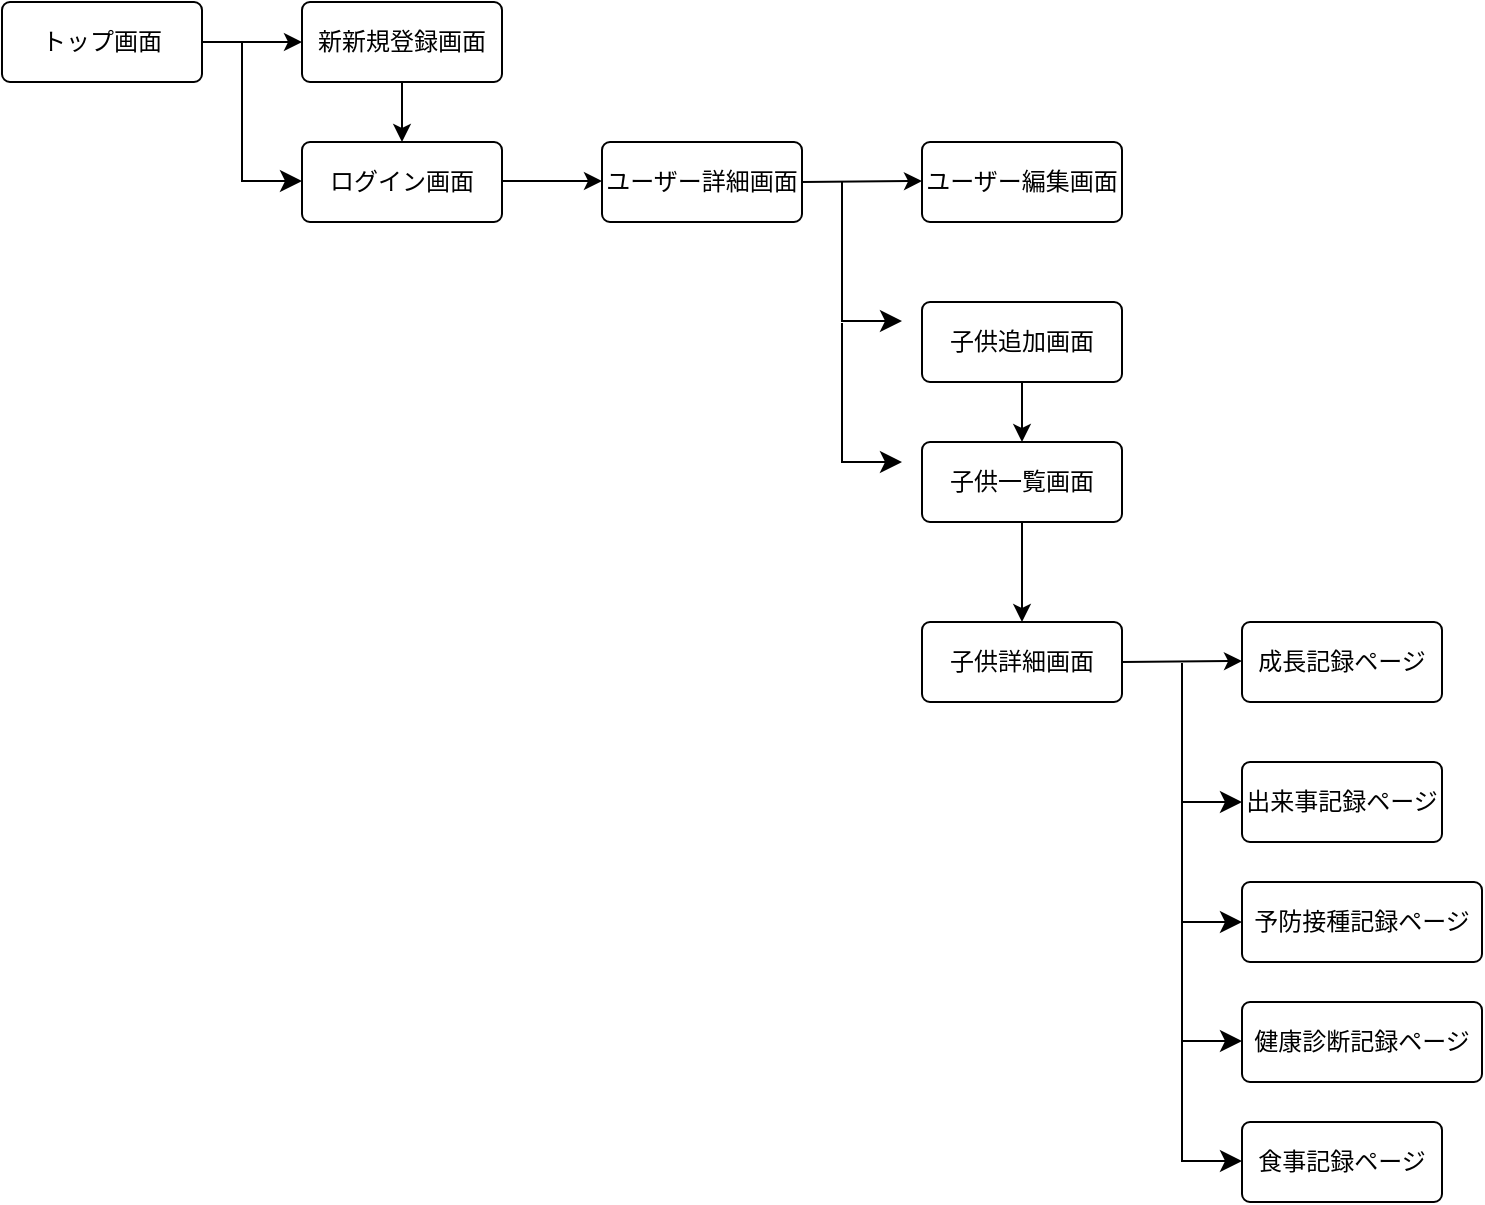 <mxfile>
    <diagram id="pny0s19RUIV0gyElExs9" name="ページ1">
        <mxGraphModel dx="763" dy="515" grid="1" gridSize="10" guides="1" tooltips="1" connect="1" arrows="1" fold="1" page="1" pageScale="1" pageWidth="827" pageHeight="1169" math="0" shadow="0">
            <root>
                <mxCell id="0"/>
                <mxCell id="1" parent="0"/>
                <mxCell id="2" value="トップ画面" style="rounded=1;arcSize=10;whiteSpace=wrap;html=1;align=center;" parent="1" vertex="1">
                    <mxGeometry x="20" y="50" width="100" height="40" as="geometry"/>
                </mxCell>
                <mxCell id="3" value="ログイン画面" style="rounded=1;arcSize=10;whiteSpace=wrap;html=1;align=center;" parent="1" vertex="1">
                    <mxGeometry x="170" y="120" width="100" height="40" as="geometry"/>
                </mxCell>
                <mxCell id="50" value="" style="edgeStyle=none;html=1;" parent="1" source="5" target="3" edge="1">
                    <mxGeometry relative="1" as="geometry"/>
                </mxCell>
                <mxCell id="5" value="新新規登録画面" style="rounded=1;arcSize=10;whiteSpace=wrap;html=1;align=center;" parent="1" vertex="1">
                    <mxGeometry x="170" y="50" width="100" height="40" as="geometry"/>
                </mxCell>
                <mxCell id="6" value="ユーザー詳細画面" style="rounded=1;arcSize=10;whiteSpace=wrap;html=1;align=center;" parent="1" vertex="1">
                    <mxGeometry x="320" y="120" width="100" height="40" as="geometry"/>
                </mxCell>
                <mxCell id="7" value="ユーザー編集画面" style="rounded=1;arcSize=10;whiteSpace=wrap;html=1;align=center;" parent="1" vertex="1">
                    <mxGeometry x="480" y="120" width="100" height="40" as="geometry"/>
                </mxCell>
                <mxCell id="8" value="成長記録ページ&lt;span style=&quot;color: rgba(0, 0, 0, 0); font-family: monospace; font-size: 0px; text-align: start;&quot;&gt;%3CmxGraphModel%3E%3Croot%3E%3CmxCell%20id%3D%220%22%2F%3E%3CmxCell%20id%3D%221%22%20parent%3D%220%22%2F%3E%3CmxCell%20id%3D%222%22%20value%3D%22%E3%83%88%E3%83%83%E3%83%97%E3%83%9A%E3%83%BC%E3%82%B8%22%20style%3D%22rounded%3D1%3BarcSize%3D10%3BwhiteSpace%3Dwrap%3Bhtml%3D1%3Balign%3Dcenter%3B%22%20vertex%3D%221%22%20parent%3D%221%22%3E%3CmxGeometry%20x%3D%2220%22%20y%3D%2250%22%20width%3D%22100%22%20height%3D%2240%22%20as%3D%22geometry%22%2F%3E%3C%2FmxCell%3E%3C%2Froot%3E%3C%2FmxGraphModel%3E&lt;/span&gt;" style="rounded=1;arcSize=10;whiteSpace=wrap;html=1;align=center;" parent="1" vertex="1">
                    <mxGeometry x="640" y="360" width="100" height="40" as="geometry"/>
                </mxCell>
                <mxCell id="9" value="出来事記録ページ" style="rounded=1;arcSize=10;whiteSpace=wrap;html=1;align=center;" parent="1" vertex="1">
                    <mxGeometry x="640" y="430" width="100" height="40" as="geometry"/>
                </mxCell>
                <mxCell id="10" value="予防接種記録ページ" style="rounded=1;arcSize=10;whiteSpace=wrap;html=1;align=center;" parent="1" vertex="1">
                    <mxGeometry x="640" y="490" width="120" height="40" as="geometry"/>
                </mxCell>
                <mxCell id="12" value="食事記録ページ" style="rounded=1;arcSize=10;whiteSpace=wrap;html=1;align=center;" parent="1" vertex="1">
                    <mxGeometry x="640" y="610" width="100" height="40" as="geometry"/>
                </mxCell>
                <mxCell id="13" value="健康診断記録ページ" style="rounded=1;arcSize=10;whiteSpace=wrap;html=1;align=center;" parent="1" vertex="1">
                    <mxGeometry x="640" y="550" width="120" height="40" as="geometry"/>
                </mxCell>
                <mxCell id="17" value="" style="endArrow=classic;html=1;entryX=0;entryY=0.5;entryDx=0;entryDy=0;" parent="1" target="5" edge="1">
                    <mxGeometry width="50" height="50" relative="1" as="geometry">
                        <mxPoint x="120" y="70" as="sourcePoint"/>
                        <mxPoint x="170" y="20" as="targetPoint"/>
                    </mxGeometry>
                </mxCell>
                <mxCell id="21" value="" style="edgeStyle=segmentEdgeStyle;endArrow=classic;html=1;curved=0;rounded=0;endSize=8;startSize=8;" parent="1" edge="1">
                    <mxGeometry width="50" height="50" relative="1" as="geometry">
                        <mxPoint x="140" y="70" as="sourcePoint"/>
                        <mxPoint x="170" y="139.5" as="targetPoint"/>
                        <Array as="points">
                            <mxPoint x="140" y="90"/>
                            <mxPoint x="140" y="140"/>
                        </Array>
                    </mxGeometry>
                </mxCell>
                <mxCell id="22" value="" style="endArrow=classic;html=1;entryX=0;entryY=0.5;entryDx=0;entryDy=0;" parent="1" edge="1">
                    <mxGeometry width="50" height="50" relative="1" as="geometry">
                        <mxPoint x="270" y="139.5" as="sourcePoint"/>
                        <mxPoint x="320" y="139.5" as="targetPoint"/>
                    </mxGeometry>
                </mxCell>
                <mxCell id="23" value="" style="endArrow=classic;html=1;entryX=0;entryY=0.5;entryDx=0;entryDy=0;exitX=1;exitY=0.5;exitDx=0;exitDy=0;" parent="1" source="6" edge="1">
                    <mxGeometry width="50" height="50" relative="1" as="geometry">
                        <mxPoint x="430" y="139.5" as="sourcePoint"/>
                        <mxPoint x="480" y="139.5" as="targetPoint"/>
                    </mxGeometry>
                </mxCell>
                <mxCell id="29" value="子供追加画面" style="rounded=1;arcSize=10;whiteSpace=wrap;html=1;align=center;" parent="1" vertex="1">
                    <mxGeometry x="480" y="200" width="100" height="40" as="geometry"/>
                </mxCell>
                <mxCell id="31" value="" style="endArrow=classic;html=1;entryX=0;entryY=0.5;entryDx=0;entryDy=0;exitX=1;exitY=0.5;exitDx=0;exitDy=0;" parent="1" edge="1">
                    <mxGeometry width="50" height="50" relative="1" as="geometry">
                        <mxPoint x="580" y="380" as="sourcePoint"/>
                        <mxPoint x="640" y="379.5" as="targetPoint"/>
                    </mxGeometry>
                </mxCell>
                <mxCell id="38" value="" style="edgeStyle=segmentEdgeStyle;endArrow=classic;html=1;curved=0;rounded=0;endSize=8;startSize=8;" parent="1" edge="1">
                    <mxGeometry width="50" height="50" relative="1" as="geometry">
                        <mxPoint x="440" y="140" as="sourcePoint"/>
                        <mxPoint x="470" y="209.5" as="targetPoint"/>
                        <Array as="points">
                            <mxPoint x="440" y="160"/>
                            <mxPoint x="440" y="210"/>
                        </Array>
                    </mxGeometry>
                </mxCell>
                <mxCell id="40" value="" style="endArrow=classic;html=1;exitX=0.5;exitY=1;exitDx=0;exitDy=0;" parent="1" source="29" edge="1">
                    <mxGeometry width="50" height="50" relative="1" as="geometry">
                        <mxPoint x="510" y="260.5" as="sourcePoint"/>
                        <mxPoint x="530" y="270" as="targetPoint"/>
                    </mxGeometry>
                </mxCell>
                <mxCell id="42" value="子供一覧画面" style="rounded=1;arcSize=10;whiteSpace=wrap;html=1;align=center;" parent="1" vertex="1">
                    <mxGeometry x="480" y="270" width="100" height="40" as="geometry"/>
                </mxCell>
                <mxCell id="43" value="子供詳細画面" style="rounded=1;arcSize=10;whiteSpace=wrap;html=1;align=center;" parent="1" vertex="1">
                    <mxGeometry x="480" y="360" width="100" height="40" as="geometry"/>
                </mxCell>
                <mxCell id="44" value="" style="endArrow=classic;html=1;entryX=0.5;entryY=0;entryDx=0;entryDy=0;exitX=0.5;exitY=1;exitDx=0;exitDy=0;" parent="1" source="42" target="43" edge="1">
                    <mxGeometry width="50" height="50" relative="1" as="geometry">
                        <mxPoint x="520" y="330.5" as="sourcePoint"/>
                        <mxPoint x="580" y="330" as="targetPoint"/>
                    </mxGeometry>
                </mxCell>
                <mxCell id="45" value="" style="edgeStyle=segmentEdgeStyle;endArrow=classic;html=1;curved=0;rounded=0;endSize=8;startSize=8;" parent="1" edge="1">
                    <mxGeometry width="50" height="50" relative="1" as="geometry">
                        <mxPoint x="610" y="380.5" as="sourcePoint"/>
                        <mxPoint x="640" y="450" as="targetPoint"/>
                        <Array as="points">
                            <mxPoint x="610" y="400.5"/>
                            <mxPoint x="610" y="450.5"/>
                        </Array>
                    </mxGeometry>
                </mxCell>
                <mxCell id="46" value="" style="edgeStyle=segmentEdgeStyle;endArrow=classic;html=1;curved=0;rounded=0;endSize=8;startSize=8;" parent="1" edge="1">
                    <mxGeometry width="50" height="50" relative="1" as="geometry">
                        <mxPoint x="610" y="440.5" as="sourcePoint"/>
                        <mxPoint x="640" y="510" as="targetPoint"/>
                        <Array as="points">
                            <mxPoint x="610" y="460.5"/>
                            <mxPoint x="610" y="510.5"/>
                        </Array>
                    </mxGeometry>
                </mxCell>
                <mxCell id="47" value="" style="edgeStyle=segmentEdgeStyle;endArrow=classic;html=1;curved=0;rounded=0;endSize=8;startSize=8;" parent="1" edge="1">
                    <mxGeometry width="50" height="50" relative="1" as="geometry">
                        <mxPoint x="610" y="500" as="sourcePoint"/>
                        <mxPoint x="640" y="569.5" as="targetPoint"/>
                        <Array as="points">
                            <mxPoint x="610" y="570"/>
                        </Array>
                    </mxGeometry>
                </mxCell>
                <mxCell id="48" value="" style="edgeStyle=segmentEdgeStyle;endArrow=classic;html=1;curved=0;rounded=0;endSize=8;startSize=8;" parent="1" edge="1">
                    <mxGeometry width="50" height="50" relative="1" as="geometry">
                        <mxPoint x="610" y="560" as="sourcePoint"/>
                        <mxPoint x="640" y="629.5" as="targetPoint"/>
                        <Array as="points">
                            <mxPoint x="610" y="580"/>
                            <mxPoint x="610" y="630"/>
                        </Array>
                    </mxGeometry>
                </mxCell>
                <mxCell id="52" value="" style="edgeStyle=segmentEdgeStyle;endArrow=classic;html=1;curved=0;rounded=0;endSize=8;startSize=8;" edge="1" parent="1">
                    <mxGeometry width="50" height="50" relative="1" as="geometry">
                        <mxPoint x="440" y="210.5" as="sourcePoint"/>
                        <mxPoint x="470" y="280" as="targetPoint"/>
                        <Array as="points">
                            <mxPoint x="440" y="230.5"/>
                            <mxPoint x="440" y="280.5"/>
                        </Array>
                    </mxGeometry>
                </mxCell>
            </root>
        </mxGraphModel>
    </diagram>
</mxfile>